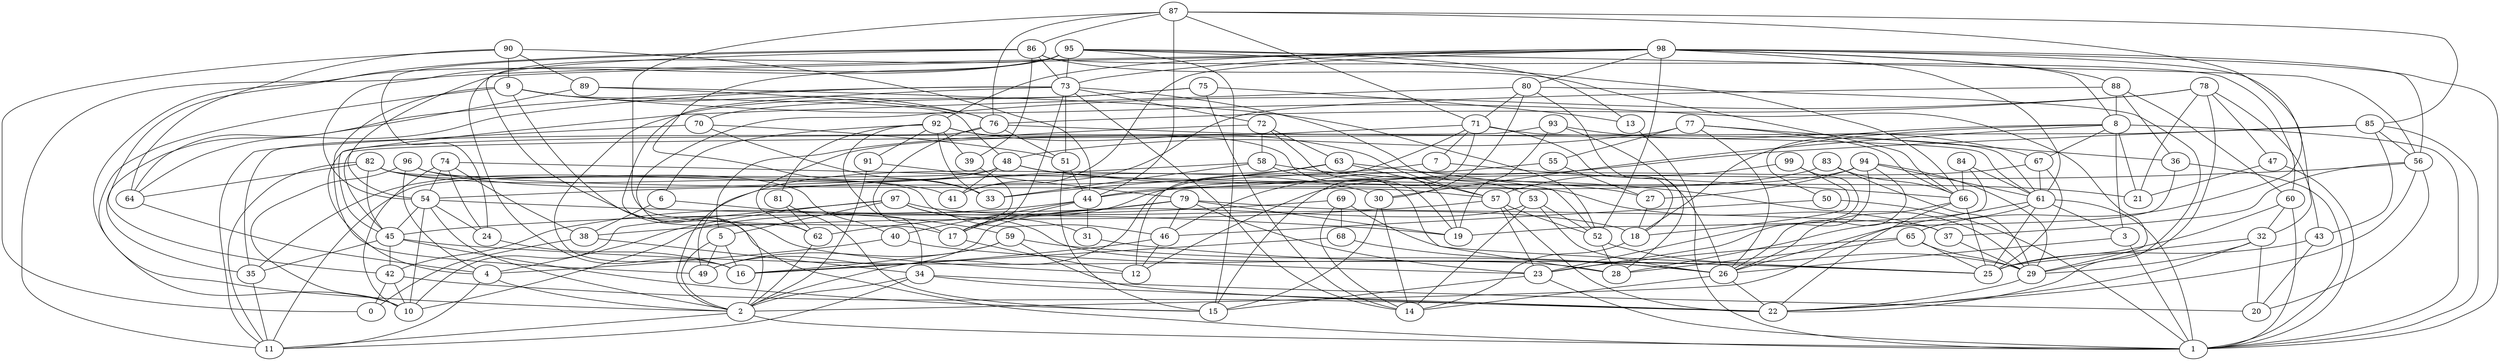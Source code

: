 digraph GG_graph {

subgraph G_graph {
edge [color = black]
"68" -> "26" [dir = none]
"68" -> "16" [dir = none]
"18" -> "14" [dir = none]
"92" -> "6" [dir = none]
"92" -> "81" [dir = none]
"92" -> "19" [dir = none]
"92" -> "91" [dir = none]
"92" -> "39" [dir = none]
"92" -> "34" [dir = none]
"92" -> "57" [dir = none]
"92" -> "33" [dir = none]
"40" -> "23" [dir = none]
"40" -> "4" [dir = none]
"97" -> "10" [dir = none]
"97" -> "4" [dir = none]
"97" -> "31" [dir = none]
"97" -> "28" [dir = none]
"97" -> "18" [dir = none]
"97" -> "5" [dir = none]
"42" -> "22" [dir = none]
"42" -> "0" [dir = none]
"42" -> "10" [dir = none]
"88" -> "41" [dir = none]
"88" -> "8" [dir = none]
"88" -> "60" [dir = none]
"88" -> "36" [dir = none]
"78" -> "76" [dir = none]
"78" -> "21" [dir = none]
"78" -> "2" [dir = none]
"78" -> "29" [dir = none]
"78" -> "47" [dir = none]
"78" -> "43" [dir = none]
"54" -> "10" [dir = none]
"54" -> "19" [dir = none]
"54" -> "45" [dir = none]
"54" -> "2" [dir = none]
"54" -> "24" [dir = none]
"5" -> "49" [dir = none]
"5" -> "2" [dir = none]
"5" -> "16" [dir = none]
"4" -> "11" [dir = none]
"4" -> "2" [dir = none]
"91" -> "79" [dir = none]
"91" -> "2" [dir = none]
"89" -> "64" [dir = none]
"89" -> "76" [dir = none]
"89" -> "52" [dir = none]
"9" -> "48" [dir = none]
"9" -> "49" [dir = none]
"9" -> "1" [dir = none]
"9" -> "29" [dir = none]
"9" -> "10" [dir = none]
"9" -> "76" [dir = none]
"87" -> "86" [dir = none]
"87" -> "65" [dir = none]
"87" -> "71" [dir = none]
"87" -> "44" [dir = none]
"87" -> "76" [dir = none]
"87" -> "85" [dir = none]
"87" -> "17" [dir = none]
"60" -> "25" [dir = none]
"60" -> "32" [dir = none]
"60" -> "1" [dir = none]
"83" -> "44" [dir = none]
"83" -> "66" [dir = none]
"83" -> "29" [dir = none]
"30" -> "14" [dir = none]
"30" -> "15" [dir = none]
"58" -> "28" [dir = none]
"58" -> "33" [dir = none]
"58" -> "29" [dir = none]
"58" -> "49" [dir = none]
"84" -> "19" [dir = none]
"84" -> "61" [dir = none]
"84" -> "66" [dir = none]
"36" -> "1" [dir = none]
"36" -> "26" [dir = none]
"82" -> "11" [dir = none]
"82" -> "40" [dir = none]
"82" -> "64" [dir = none]
"82" -> "45" [dir = none]
"82" -> "41" [dir = none]
"82" -> "46" [dir = none]
"80" -> "28" [dir = none]
"80" -> "30" [dir = none]
"80" -> "22" [dir = none]
"80" -> "45" [dir = none]
"80" -> "71" [dir = none]
"34" -> "20" [dir = none]
"34" -> "2" [dir = none]
"34" -> "11" [dir = none]
"34" -> "22" [dir = none]
"96" -> "4" [dir = none]
"96" -> "30" [dir = none]
"96" -> "57" [dir = none]
"96" -> "10" [dir = none]
"47" -> "1" [dir = none]
"47" -> "21" [dir = none]
"43" -> "20" [dir = none]
"43" -> "25" [dir = none]
"63" -> "33" [dir = none]
"63" -> "2" [dir = none]
"63" -> "57" [dir = none]
"63" -> "52" [dir = none]
"32" -> "22" [dir = none]
"32" -> "20" [dir = none]
"32" -> "29" [dir = none]
"32" -> "25" [dir = none]
"2" -> "11" [dir = none]
"2" -> "1" [dir = none]
"48" -> "41" [dir = none]
"48" -> "11" [dir = none]
"48" -> "21" [dir = none]
"48" -> "35" [dir = none]
"48" -> "27" [dir = none]
"72" -> "5" [dir = none]
"72" -> "63" [dir = none]
"72" -> "19" [dir = none]
"72" -> "58" [dir = none]
"23" -> "15" [dir = none]
"23" -> "1" [dir = none]
"26" -> "14" [dir = none]
"26" -> "22" [dir = none]
"94" -> "26" [dir = none]
"94" -> "27" [dir = none]
"94" -> "17" [dir = none]
"94" -> "61" [dir = none]
"94" -> "29" [dir = none]
"94" -> "23" [dir = none]
"59" -> "49" [dir = none]
"59" -> "16" [dir = none]
"59" -> "26" [dir = none]
"59" -> "22" [dir = none]
"50" -> "46" [dir = none]
"50" -> "1" [dir = none]
"67" -> "12" [dir = none]
"67" -> "61" [dir = none]
"67" -> "25" [dir = none]
"24" -> "16" [dir = none]
"86" -> "24" [dir = none]
"86" -> "39" [dir = none]
"86" -> "60" [dir = none]
"86" -> "12" [dir = none]
"86" -> "42" [dir = none]
"86" -> "73" [dir = none]
"86" -> "66" [dir = none]
"65" -> "28" [dir = none]
"65" -> "23" [dir = none]
"65" -> "25" [dir = none]
"65" -> "29" [dir = none]
"7" -> "54" [dir = none]
"7" -> "66" [dir = none]
"17" -> "12" [dir = none]
"71" -> "62" [dir = none]
"71" -> "61" [dir = none]
"71" -> "18" [dir = none]
"71" -> "15" [dir = none]
"71" -> "7" [dir = none]
"71" -> "12" [dir = none]
"61" -> "2" [dir = none]
"61" -> "3" [dir = none]
"61" -> "1" [dir = none]
"61" -> "25" [dir = none]
"61" -> "28" [dir = none]
"38" -> "34" [dir = none]
"38" -> "0" [dir = none]
"53" -> "14" [dir = none]
"53" -> "52" [dir = none]
"53" -> "49" [dir = none]
"53" -> "26" [dir = none]
"39" -> "17" [dir = none]
"90" -> "64" [dir = none]
"90" -> "0" [dir = none]
"90" -> "44" [dir = none]
"90" -> "9" [dir = none]
"90" -> "89" [dir = none]
"31" -> "25" [dir = none]
"57" -> "38" [dir = none]
"57" -> "52" [dir = none]
"57" -> "23" [dir = none]
"57" -> "22" [dir = none]
"45" -> "42" [dir = none]
"45" -> "25" [dir = none]
"45" -> "15" [dir = none]
"45" -> "35" [dir = none]
"99" -> "18" [dir = none]
"99" -> "23" [dir = none]
"99" -> "57" [dir = none]
"29" -> "22" [dir = none]
"93" -> "4" [dir = none]
"93" -> "67" [dir = none]
"93" -> "26" [dir = none]
"93" -> "19" [dir = none]
"81" -> "62" [dir = none]
"81" -> "15" [dir = none]
"69" -> "68" [dir = none]
"69" -> "25" [dir = none]
"69" -> "45" [dir = none]
"69" -> "14" [dir = none]
"95" -> "66" [dir = none]
"95" -> "13" [dir = none]
"95" -> "54" [dir = none]
"95" -> "73" [dir = none]
"95" -> "2" [dir = none]
"95" -> "16" [dir = none]
"95" -> "33" [dir = none]
"95" -> "56" [dir = none]
"95" -> "15" [dir = none]
"98" -> "1" [dir = none]
"98" -> "92" [dir = none]
"98" -> "8" [dir = none]
"98" -> "32" [dir = none]
"98" -> "56" [dir = none]
"98" -> "54" [dir = none]
"98" -> "61" [dir = none]
"98" -> "80" [dir = none]
"98" -> "41" [dir = none]
"98" -> "11" [dir = none]
"98" -> "73" [dir = none]
"98" -> "52" [dir = none]
"98" -> "88" [dir = none]
"6" -> "59" [dir = none]
"6" -> "38" [dir = none]
"56" -> "44" [dir = none]
"56" -> "22" [dir = none]
"56" -> "37" [dir = none]
"56" -> "20" [dir = none]
"79" -> "37" [dir = none]
"79" -> "23" [dir = none]
"79" -> "10" [dir = none]
"79" -> "19" [dir = none]
"79" -> "62" [dir = none]
"79" -> "46" [dir = none]
"27" -> "18" [dir = none]
"44" -> "42" [dir = none]
"44" -> "40" [dir = none]
"44" -> "17" [dir = none]
"44" -> "31" [dir = none]
"85" -> "43" [dir = none]
"85" -> "46" [dir = none]
"85" -> "45" [dir = none]
"85" -> "56" [dir = none]
"85" -> "1" [dir = none]
"73" -> "35" [dir = none]
"73" -> "53" [dir = none]
"73" -> "51" [dir = none]
"73" -> "64" [dir = none]
"73" -> "62" [dir = none]
"73" -> "72" [dir = none]
"73" -> "14" [dir = none]
"73" -> "17" [dir = none]
"64" -> "4" [dir = none]
"51" -> "15" [dir = none]
"51" -> "44" [dir = none]
"77" -> "66" [dir = none]
"77" -> "36" [dir = none]
"77" -> "55" [dir = none]
"77" -> "48" [dir = none]
"77" -> "26" [dir = none]
"66" -> "26" [dir = none]
"66" -> "22" [dir = none]
"66" -> "25" [dir = none]
"70" -> "33" [dir = none]
"70" -> "51" [dir = none]
"70" -> "11" [dir = none]
"46" -> "16" [dir = none]
"46" -> "12" [dir = none]
"37" -> "29" [dir = none]
"74" -> "10" [dir = none]
"74" -> "24" [dir = none]
"74" -> "37" [dir = none]
"74" -> "54" [dir = none]
"74" -> "38" [dir = none]
"13" -> "1" [dir = none]
"75" -> "16" [dir = none]
"75" -> "14" [dir = none]
"75" -> "70" [dir = none]
"75" -> "13" [dir = none]
"76" -> "61" [dir = none]
"76" -> "17" [dir = none]
"76" -> "51" [dir = none]
"76" -> "35" [dir = none]
"62" -> "2" [dir = none]
"3" -> "1" [dir = none]
"3" -> "26" [dir = none]
"55" -> "27" [dir = none]
"55" -> "2" [dir = none]
"35" -> "11" [dir = none]
"8" -> "21" [dir = none]
"8" -> "50" [dir = none]
"8" -> "30" [dir = none]
"8" -> "67" [dir = none]
"8" -> "1" [dir = none]
"8" -> "3" [dir = none]
"8" -> "18" [dir = none]
"52" -> "29" [dir = none]
"52" -> "28" [dir = none]
}

}
